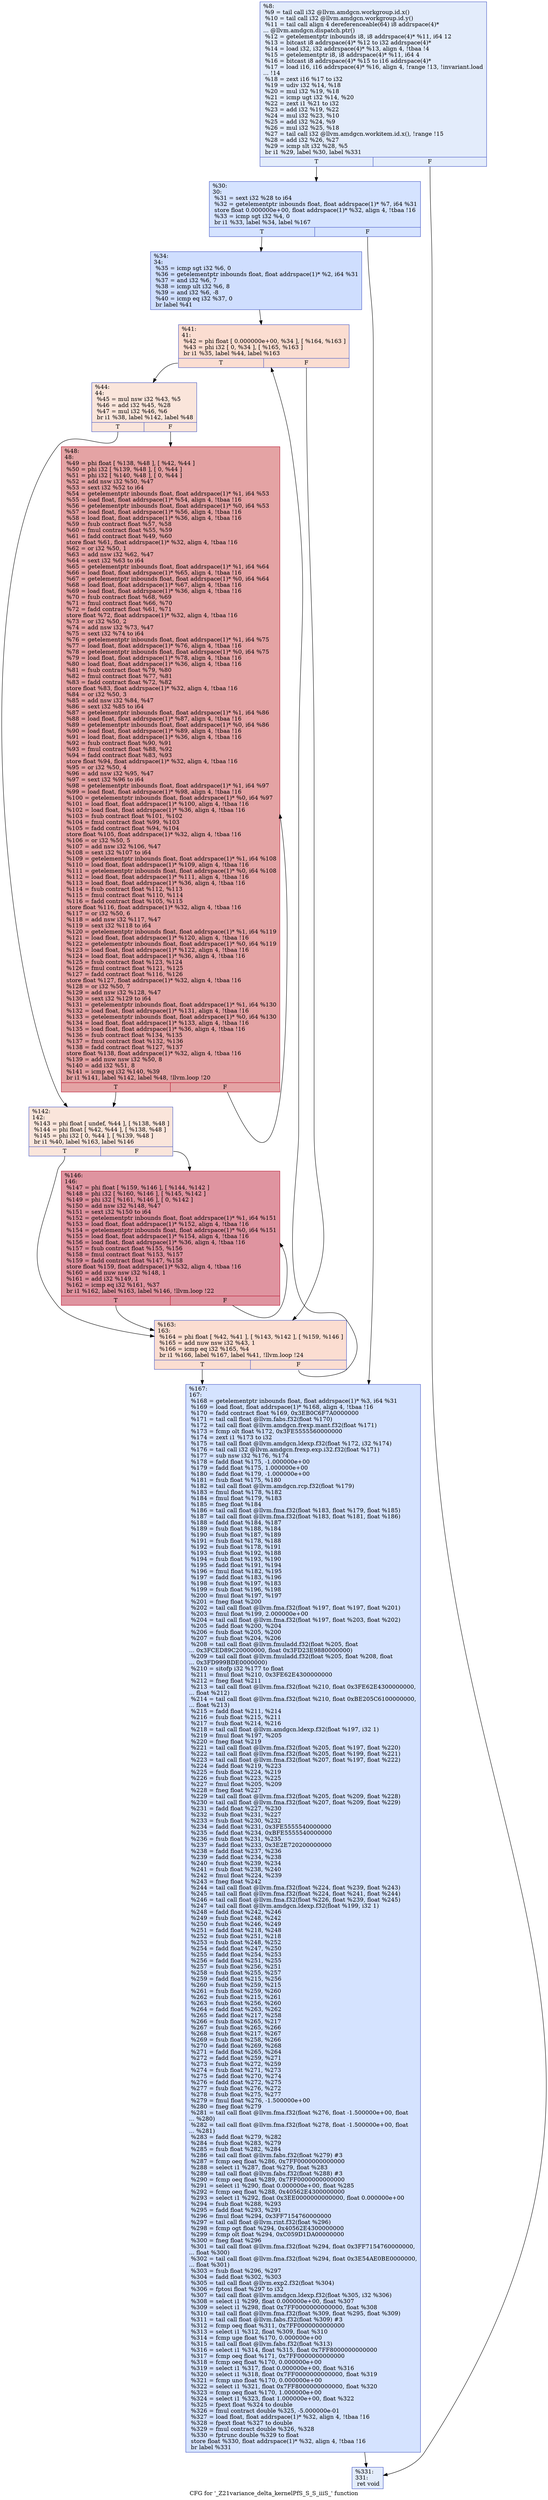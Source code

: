digraph "CFG for '_Z21variance_delta_kernelPfS_S_S_iiiS_' function" {
	label="CFG for '_Z21variance_delta_kernelPfS_S_S_iiiS_' function";

	Node0x483a4f0 [shape=record,color="#3d50c3ff", style=filled, fillcolor="#bfd3f670",label="{%8:\l  %9 = tail call i32 @llvm.amdgcn.workgroup.id.x()\l  %10 = tail call i32 @llvm.amdgcn.workgroup.id.y()\l  %11 = tail call align 4 dereferenceable(64) i8 addrspace(4)*\l... @llvm.amdgcn.dispatch.ptr()\l  %12 = getelementptr inbounds i8, i8 addrspace(4)* %11, i64 12\l  %13 = bitcast i8 addrspace(4)* %12 to i32 addrspace(4)*\l  %14 = load i32, i32 addrspace(4)* %13, align 4, !tbaa !4\l  %15 = getelementptr i8, i8 addrspace(4)* %11, i64 4\l  %16 = bitcast i8 addrspace(4)* %15 to i16 addrspace(4)*\l  %17 = load i16, i16 addrspace(4)* %16, align 4, !range !13, !invariant.load\l... !14\l  %18 = zext i16 %17 to i32\l  %19 = udiv i32 %14, %18\l  %20 = mul i32 %19, %18\l  %21 = icmp ugt i32 %14, %20\l  %22 = zext i1 %21 to i32\l  %23 = add i32 %19, %22\l  %24 = mul i32 %23, %10\l  %25 = add i32 %24, %9\l  %26 = mul i32 %25, %18\l  %27 = tail call i32 @llvm.amdgcn.workitem.id.x(), !range !15\l  %28 = add i32 %26, %27\l  %29 = icmp slt i32 %28, %5\l  br i1 %29, label %30, label %331\l|{<s0>T|<s1>F}}"];
	Node0x483a4f0:s0 -> Node0x483cd60;
	Node0x483a4f0:s1 -> Node0x483cdf0;
	Node0x483cd60 [shape=record,color="#3d50c3ff", style=filled, fillcolor="#a1c0ff70",label="{%30:\l30:                                               \l  %31 = sext i32 %28 to i64\l  %32 = getelementptr inbounds float, float addrspace(1)* %7, i64 %31\l  store float 0.000000e+00, float addrspace(1)* %32, align 4, !tbaa !16\l  %33 = icmp sgt i32 %4, 0\l  br i1 %33, label %34, label %167\l|{<s0>T|<s1>F}}"];
	Node0x483cd60:s0 -> Node0x483ddb0;
	Node0x483cd60:s1 -> Node0x483de40;
	Node0x483ddb0 [shape=record,color="#3d50c3ff", style=filled, fillcolor="#93b5fe70",label="{%34:\l34:                                               \l  %35 = icmp sgt i32 %6, 0\l  %36 = getelementptr inbounds float, float addrspace(1)* %2, i64 %31\l  %37 = and i32 %6, 7\l  %38 = icmp ult i32 %6, 8\l  %39 = and i32 %6, -8\l  %40 = icmp eq i32 %37, 0\l  br label %41\l}"];
	Node0x483ddb0 -> Node0x483e380;
	Node0x483e380 [shape=record,color="#3d50c3ff", style=filled, fillcolor="#f7b39670",label="{%41:\l41:                                               \l  %42 = phi float [ 0.000000e+00, %34 ], [ %164, %163 ]\l  %43 = phi i32 [ 0, %34 ], [ %165, %163 ]\l  br i1 %35, label %44, label %163\l|{<s0>T|<s1>F}}"];
	Node0x483e380:s0 -> Node0x483e6d0;
	Node0x483e380:s1 -> Node0x483e470;
	Node0x483e6d0 [shape=record,color="#3d50c3ff", style=filled, fillcolor="#f4c5ad70",label="{%44:\l44:                                               \l  %45 = mul nsw i32 %43, %5\l  %46 = add i32 %45, %28\l  %47 = mul i32 %46, %6\l  br i1 %38, label %142, label %48\l|{<s0>T|<s1>F}}"];
	Node0x483e6d0:s0 -> Node0x483e9c0;
	Node0x483e6d0:s1 -> Node0x483ea10;
	Node0x483ea10 [shape=record,color="#b70d28ff", style=filled, fillcolor="#c32e3170",label="{%48:\l48:                                               \l  %49 = phi float [ %138, %48 ], [ %42, %44 ]\l  %50 = phi i32 [ %139, %48 ], [ 0, %44 ]\l  %51 = phi i32 [ %140, %48 ], [ 0, %44 ]\l  %52 = add nsw i32 %50, %47\l  %53 = sext i32 %52 to i64\l  %54 = getelementptr inbounds float, float addrspace(1)* %1, i64 %53\l  %55 = load float, float addrspace(1)* %54, align 4, !tbaa !16\l  %56 = getelementptr inbounds float, float addrspace(1)* %0, i64 %53\l  %57 = load float, float addrspace(1)* %56, align 4, !tbaa !16\l  %58 = load float, float addrspace(1)* %36, align 4, !tbaa !16\l  %59 = fsub contract float %57, %58\l  %60 = fmul contract float %55, %59\l  %61 = fadd contract float %49, %60\l  store float %61, float addrspace(1)* %32, align 4, !tbaa !16\l  %62 = or i32 %50, 1\l  %63 = add nsw i32 %62, %47\l  %64 = sext i32 %63 to i64\l  %65 = getelementptr inbounds float, float addrspace(1)* %1, i64 %64\l  %66 = load float, float addrspace(1)* %65, align 4, !tbaa !16\l  %67 = getelementptr inbounds float, float addrspace(1)* %0, i64 %64\l  %68 = load float, float addrspace(1)* %67, align 4, !tbaa !16\l  %69 = load float, float addrspace(1)* %36, align 4, !tbaa !16\l  %70 = fsub contract float %68, %69\l  %71 = fmul contract float %66, %70\l  %72 = fadd contract float %61, %71\l  store float %72, float addrspace(1)* %32, align 4, !tbaa !16\l  %73 = or i32 %50, 2\l  %74 = add nsw i32 %73, %47\l  %75 = sext i32 %74 to i64\l  %76 = getelementptr inbounds float, float addrspace(1)* %1, i64 %75\l  %77 = load float, float addrspace(1)* %76, align 4, !tbaa !16\l  %78 = getelementptr inbounds float, float addrspace(1)* %0, i64 %75\l  %79 = load float, float addrspace(1)* %78, align 4, !tbaa !16\l  %80 = load float, float addrspace(1)* %36, align 4, !tbaa !16\l  %81 = fsub contract float %79, %80\l  %82 = fmul contract float %77, %81\l  %83 = fadd contract float %72, %82\l  store float %83, float addrspace(1)* %32, align 4, !tbaa !16\l  %84 = or i32 %50, 3\l  %85 = add nsw i32 %84, %47\l  %86 = sext i32 %85 to i64\l  %87 = getelementptr inbounds float, float addrspace(1)* %1, i64 %86\l  %88 = load float, float addrspace(1)* %87, align 4, !tbaa !16\l  %89 = getelementptr inbounds float, float addrspace(1)* %0, i64 %86\l  %90 = load float, float addrspace(1)* %89, align 4, !tbaa !16\l  %91 = load float, float addrspace(1)* %36, align 4, !tbaa !16\l  %92 = fsub contract float %90, %91\l  %93 = fmul contract float %88, %92\l  %94 = fadd contract float %83, %93\l  store float %94, float addrspace(1)* %32, align 4, !tbaa !16\l  %95 = or i32 %50, 4\l  %96 = add nsw i32 %95, %47\l  %97 = sext i32 %96 to i64\l  %98 = getelementptr inbounds float, float addrspace(1)* %1, i64 %97\l  %99 = load float, float addrspace(1)* %98, align 4, !tbaa !16\l  %100 = getelementptr inbounds float, float addrspace(1)* %0, i64 %97\l  %101 = load float, float addrspace(1)* %100, align 4, !tbaa !16\l  %102 = load float, float addrspace(1)* %36, align 4, !tbaa !16\l  %103 = fsub contract float %101, %102\l  %104 = fmul contract float %99, %103\l  %105 = fadd contract float %94, %104\l  store float %105, float addrspace(1)* %32, align 4, !tbaa !16\l  %106 = or i32 %50, 5\l  %107 = add nsw i32 %106, %47\l  %108 = sext i32 %107 to i64\l  %109 = getelementptr inbounds float, float addrspace(1)* %1, i64 %108\l  %110 = load float, float addrspace(1)* %109, align 4, !tbaa !16\l  %111 = getelementptr inbounds float, float addrspace(1)* %0, i64 %108\l  %112 = load float, float addrspace(1)* %111, align 4, !tbaa !16\l  %113 = load float, float addrspace(1)* %36, align 4, !tbaa !16\l  %114 = fsub contract float %112, %113\l  %115 = fmul contract float %110, %114\l  %116 = fadd contract float %105, %115\l  store float %116, float addrspace(1)* %32, align 4, !tbaa !16\l  %117 = or i32 %50, 6\l  %118 = add nsw i32 %117, %47\l  %119 = sext i32 %118 to i64\l  %120 = getelementptr inbounds float, float addrspace(1)* %1, i64 %119\l  %121 = load float, float addrspace(1)* %120, align 4, !tbaa !16\l  %122 = getelementptr inbounds float, float addrspace(1)* %0, i64 %119\l  %123 = load float, float addrspace(1)* %122, align 4, !tbaa !16\l  %124 = load float, float addrspace(1)* %36, align 4, !tbaa !16\l  %125 = fsub contract float %123, %124\l  %126 = fmul contract float %121, %125\l  %127 = fadd contract float %116, %126\l  store float %127, float addrspace(1)* %32, align 4, !tbaa !16\l  %128 = or i32 %50, 7\l  %129 = add nsw i32 %128, %47\l  %130 = sext i32 %129 to i64\l  %131 = getelementptr inbounds float, float addrspace(1)* %1, i64 %130\l  %132 = load float, float addrspace(1)* %131, align 4, !tbaa !16\l  %133 = getelementptr inbounds float, float addrspace(1)* %0, i64 %130\l  %134 = load float, float addrspace(1)* %133, align 4, !tbaa !16\l  %135 = load float, float addrspace(1)* %36, align 4, !tbaa !16\l  %136 = fsub contract float %134, %135\l  %137 = fmul contract float %132, %136\l  %138 = fadd contract float %127, %137\l  store float %138, float addrspace(1)* %32, align 4, !tbaa !16\l  %139 = add nuw nsw i32 %50, 8\l  %140 = add i32 %51, 8\l  %141 = icmp eq i32 %140, %39\l  br i1 %141, label %142, label %48, !llvm.loop !20\l|{<s0>T|<s1>F}}"];
	Node0x483ea10:s0 -> Node0x483e9c0;
	Node0x483ea10:s1 -> Node0x483ea10;
	Node0x483e9c0 [shape=record,color="#3d50c3ff", style=filled, fillcolor="#f4c5ad70",label="{%142:\l142:                                              \l  %143 = phi float [ undef, %44 ], [ %138, %48 ]\l  %144 = phi float [ %42, %44 ], [ %138, %48 ]\l  %145 = phi i32 [ 0, %44 ], [ %139, %48 ]\l  br i1 %40, label %163, label %146\l|{<s0>T|<s1>F}}"];
	Node0x483e9c0:s0 -> Node0x483e470;
	Node0x483e9c0:s1 -> Node0x4843740;
	Node0x4843740 [shape=record,color="#b70d28ff", style=filled, fillcolor="#b70d2870",label="{%146:\l146:                                              \l  %147 = phi float [ %159, %146 ], [ %144, %142 ]\l  %148 = phi i32 [ %160, %146 ], [ %145, %142 ]\l  %149 = phi i32 [ %161, %146 ], [ 0, %142 ]\l  %150 = add nsw i32 %148, %47\l  %151 = sext i32 %150 to i64\l  %152 = getelementptr inbounds float, float addrspace(1)* %1, i64 %151\l  %153 = load float, float addrspace(1)* %152, align 4, !tbaa !16\l  %154 = getelementptr inbounds float, float addrspace(1)* %0, i64 %151\l  %155 = load float, float addrspace(1)* %154, align 4, !tbaa !16\l  %156 = load float, float addrspace(1)* %36, align 4, !tbaa !16\l  %157 = fsub contract float %155, %156\l  %158 = fmul contract float %153, %157\l  %159 = fadd contract float %147, %158\l  store float %159, float addrspace(1)* %32, align 4, !tbaa !16\l  %160 = add nuw nsw i32 %148, 1\l  %161 = add i32 %149, 1\l  %162 = icmp eq i32 %161, %37\l  br i1 %162, label %163, label %146, !llvm.loop !22\l|{<s0>T|<s1>F}}"];
	Node0x4843740:s0 -> Node0x483e470;
	Node0x4843740:s1 -> Node0x4843740;
	Node0x483e470 [shape=record,color="#3d50c3ff", style=filled, fillcolor="#f7b39670",label="{%163:\l163:                                              \l  %164 = phi float [ %42, %41 ], [ %143, %142 ], [ %159, %146 ]\l  %165 = add nuw nsw i32 %43, 1\l  %166 = icmp eq i32 %165, %4\l  br i1 %166, label %167, label %41, !llvm.loop !24\l|{<s0>T|<s1>F}}"];
	Node0x483e470:s0 -> Node0x483de40;
	Node0x483e470:s1 -> Node0x483e380;
	Node0x483de40 [shape=record,color="#3d50c3ff", style=filled, fillcolor="#a1c0ff70",label="{%167:\l167:                                              \l  %168 = getelementptr inbounds float, float addrspace(1)* %3, i64 %31\l  %169 = load float, float addrspace(1)* %168, align 4, !tbaa !16\l  %170 = fadd contract float %169, 0x3EB0C6F7A0000000\l  %171 = tail call float @llvm.fabs.f32(float %170)\l  %172 = tail call float @llvm.amdgcn.frexp.mant.f32(float %171)\l  %173 = fcmp olt float %172, 0x3FE5555560000000\l  %174 = zext i1 %173 to i32\l  %175 = tail call float @llvm.amdgcn.ldexp.f32(float %172, i32 %174)\l  %176 = tail call i32 @llvm.amdgcn.frexp.exp.i32.f32(float %171)\l  %177 = sub nsw i32 %176, %174\l  %178 = fadd float %175, -1.000000e+00\l  %179 = fadd float %175, 1.000000e+00\l  %180 = fadd float %179, -1.000000e+00\l  %181 = fsub float %175, %180\l  %182 = tail call float @llvm.amdgcn.rcp.f32(float %179)\l  %183 = fmul float %178, %182\l  %184 = fmul float %179, %183\l  %185 = fneg float %184\l  %186 = tail call float @llvm.fma.f32(float %183, float %179, float %185)\l  %187 = tail call float @llvm.fma.f32(float %183, float %181, float %186)\l  %188 = fadd float %184, %187\l  %189 = fsub float %188, %184\l  %190 = fsub float %187, %189\l  %191 = fsub float %178, %188\l  %192 = fsub float %178, %191\l  %193 = fsub float %192, %188\l  %194 = fsub float %193, %190\l  %195 = fadd float %191, %194\l  %196 = fmul float %182, %195\l  %197 = fadd float %183, %196\l  %198 = fsub float %197, %183\l  %199 = fsub float %196, %198\l  %200 = fmul float %197, %197\l  %201 = fneg float %200\l  %202 = tail call float @llvm.fma.f32(float %197, float %197, float %201)\l  %203 = fmul float %199, 2.000000e+00\l  %204 = tail call float @llvm.fma.f32(float %197, float %203, float %202)\l  %205 = fadd float %200, %204\l  %206 = fsub float %205, %200\l  %207 = fsub float %204, %206\l  %208 = tail call float @llvm.fmuladd.f32(float %205, float\l... 0x3FCED89C20000000, float 0x3FD23E9880000000)\l  %209 = tail call float @llvm.fmuladd.f32(float %205, float %208, float\l... 0x3FD999BDE0000000)\l  %210 = sitofp i32 %177 to float\l  %211 = fmul float %210, 0x3FE62E4300000000\l  %212 = fneg float %211\l  %213 = tail call float @llvm.fma.f32(float %210, float 0x3FE62E4300000000,\l... float %212)\l  %214 = tail call float @llvm.fma.f32(float %210, float 0xBE205C6100000000,\l... float %213)\l  %215 = fadd float %211, %214\l  %216 = fsub float %215, %211\l  %217 = fsub float %214, %216\l  %218 = tail call float @llvm.amdgcn.ldexp.f32(float %197, i32 1)\l  %219 = fmul float %197, %205\l  %220 = fneg float %219\l  %221 = tail call float @llvm.fma.f32(float %205, float %197, float %220)\l  %222 = tail call float @llvm.fma.f32(float %205, float %199, float %221)\l  %223 = tail call float @llvm.fma.f32(float %207, float %197, float %222)\l  %224 = fadd float %219, %223\l  %225 = fsub float %224, %219\l  %226 = fsub float %223, %225\l  %227 = fmul float %205, %209\l  %228 = fneg float %227\l  %229 = tail call float @llvm.fma.f32(float %205, float %209, float %228)\l  %230 = tail call float @llvm.fma.f32(float %207, float %209, float %229)\l  %231 = fadd float %227, %230\l  %232 = fsub float %231, %227\l  %233 = fsub float %230, %232\l  %234 = fadd float %231, 0x3FE5555540000000\l  %235 = fadd float %234, 0xBFE5555540000000\l  %236 = fsub float %231, %235\l  %237 = fadd float %233, 0x3E2E720200000000\l  %238 = fadd float %237, %236\l  %239 = fadd float %234, %238\l  %240 = fsub float %239, %234\l  %241 = fsub float %238, %240\l  %242 = fmul float %224, %239\l  %243 = fneg float %242\l  %244 = tail call float @llvm.fma.f32(float %224, float %239, float %243)\l  %245 = tail call float @llvm.fma.f32(float %224, float %241, float %244)\l  %246 = tail call float @llvm.fma.f32(float %226, float %239, float %245)\l  %247 = tail call float @llvm.amdgcn.ldexp.f32(float %199, i32 1)\l  %248 = fadd float %242, %246\l  %249 = fsub float %248, %242\l  %250 = fsub float %246, %249\l  %251 = fadd float %218, %248\l  %252 = fsub float %251, %218\l  %253 = fsub float %248, %252\l  %254 = fadd float %247, %250\l  %255 = fadd float %254, %253\l  %256 = fadd float %251, %255\l  %257 = fsub float %256, %251\l  %258 = fsub float %255, %257\l  %259 = fadd float %215, %256\l  %260 = fsub float %259, %215\l  %261 = fsub float %259, %260\l  %262 = fsub float %215, %261\l  %263 = fsub float %256, %260\l  %264 = fadd float %263, %262\l  %265 = fadd float %217, %258\l  %266 = fsub float %265, %217\l  %267 = fsub float %265, %266\l  %268 = fsub float %217, %267\l  %269 = fsub float %258, %266\l  %270 = fadd float %269, %268\l  %271 = fadd float %265, %264\l  %272 = fadd float %259, %271\l  %273 = fsub float %272, %259\l  %274 = fsub float %271, %273\l  %275 = fadd float %270, %274\l  %276 = fadd float %272, %275\l  %277 = fsub float %276, %272\l  %278 = fsub float %275, %277\l  %279 = fmul float %276, -1.500000e+00\l  %280 = fneg float %279\l  %281 = tail call float @llvm.fma.f32(float %276, float -1.500000e+00, float\l... %280)\l  %282 = tail call float @llvm.fma.f32(float %278, float -1.500000e+00, float\l... %281)\l  %283 = fadd float %279, %282\l  %284 = fsub float %283, %279\l  %285 = fsub float %282, %284\l  %286 = tail call float @llvm.fabs.f32(float %279) #3\l  %287 = fcmp oeq float %286, 0x7FF0000000000000\l  %288 = select i1 %287, float %279, float %283\l  %289 = tail call float @llvm.fabs.f32(float %288) #3\l  %290 = fcmp oeq float %289, 0x7FF0000000000000\l  %291 = select i1 %290, float 0.000000e+00, float %285\l  %292 = fcmp oeq float %288, 0x40562E4300000000\l  %293 = select i1 %292, float 0x3EE0000000000000, float 0.000000e+00\l  %294 = fsub float %288, %293\l  %295 = fadd float %293, %291\l  %296 = fmul float %294, 0x3FF7154760000000\l  %297 = tail call float @llvm.rint.f32(float %296)\l  %298 = fcmp ogt float %294, 0x40562E4300000000\l  %299 = fcmp olt float %294, 0xC059D1DA00000000\l  %300 = fneg float %296\l  %301 = tail call float @llvm.fma.f32(float %294, float 0x3FF7154760000000,\l... float %300)\l  %302 = tail call float @llvm.fma.f32(float %294, float 0x3E54AE0BE0000000,\l... float %301)\l  %303 = fsub float %296, %297\l  %304 = fadd float %302, %303\l  %305 = tail call float @llvm.exp2.f32(float %304)\l  %306 = fptosi float %297 to i32\l  %307 = tail call float @llvm.amdgcn.ldexp.f32(float %305, i32 %306)\l  %308 = select i1 %299, float 0.000000e+00, float %307\l  %309 = select i1 %298, float 0x7FF0000000000000, float %308\l  %310 = tail call float @llvm.fma.f32(float %309, float %295, float %309)\l  %311 = tail call float @llvm.fabs.f32(float %309) #3\l  %312 = fcmp oeq float %311, 0x7FF0000000000000\l  %313 = select i1 %312, float %309, float %310\l  %314 = fcmp uge float %170, 0.000000e+00\l  %315 = tail call float @llvm.fabs.f32(float %313)\l  %316 = select i1 %314, float %315, float 0x7FF8000000000000\l  %317 = fcmp oeq float %171, 0x7FF0000000000000\l  %318 = fcmp oeq float %170, 0.000000e+00\l  %319 = select i1 %317, float 0.000000e+00, float %316\l  %320 = select i1 %318, float 0x7FF0000000000000, float %319\l  %321 = fcmp uno float %170, 0.000000e+00\l  %322 = select i1 %321, float 0x7FF8000000000000, float %320\l  %323 = fcmp oeq float %170, 1.000000e+00\l  %324 = select i1 %323, float 1.000000e+00, float %322\l  %325 = fpext float %324 to double\l  %326 = fmul contract double %325, -5.000000e-01\l  %327 = load float, float addrspace(1)* %32, align 4, !tbaa !16\l  %328 = fpext float %327 to double\l  %329 = fmul contract double %326, %328\l  %330 = fptrunc double %329 to float\l  store float %330, float addrspace(1)* %32, align 4, !tbaa !16\l  br label %331\l}"];
	Node0x483de40 -> Node0x483cdf0;
	Node0x483cdf0 [shape=record,color="#3d50c3ff", style=filled, fillcolor="#bfd3f670",label="{%331:\l331:                                              \l  ret void\l}"];
}
